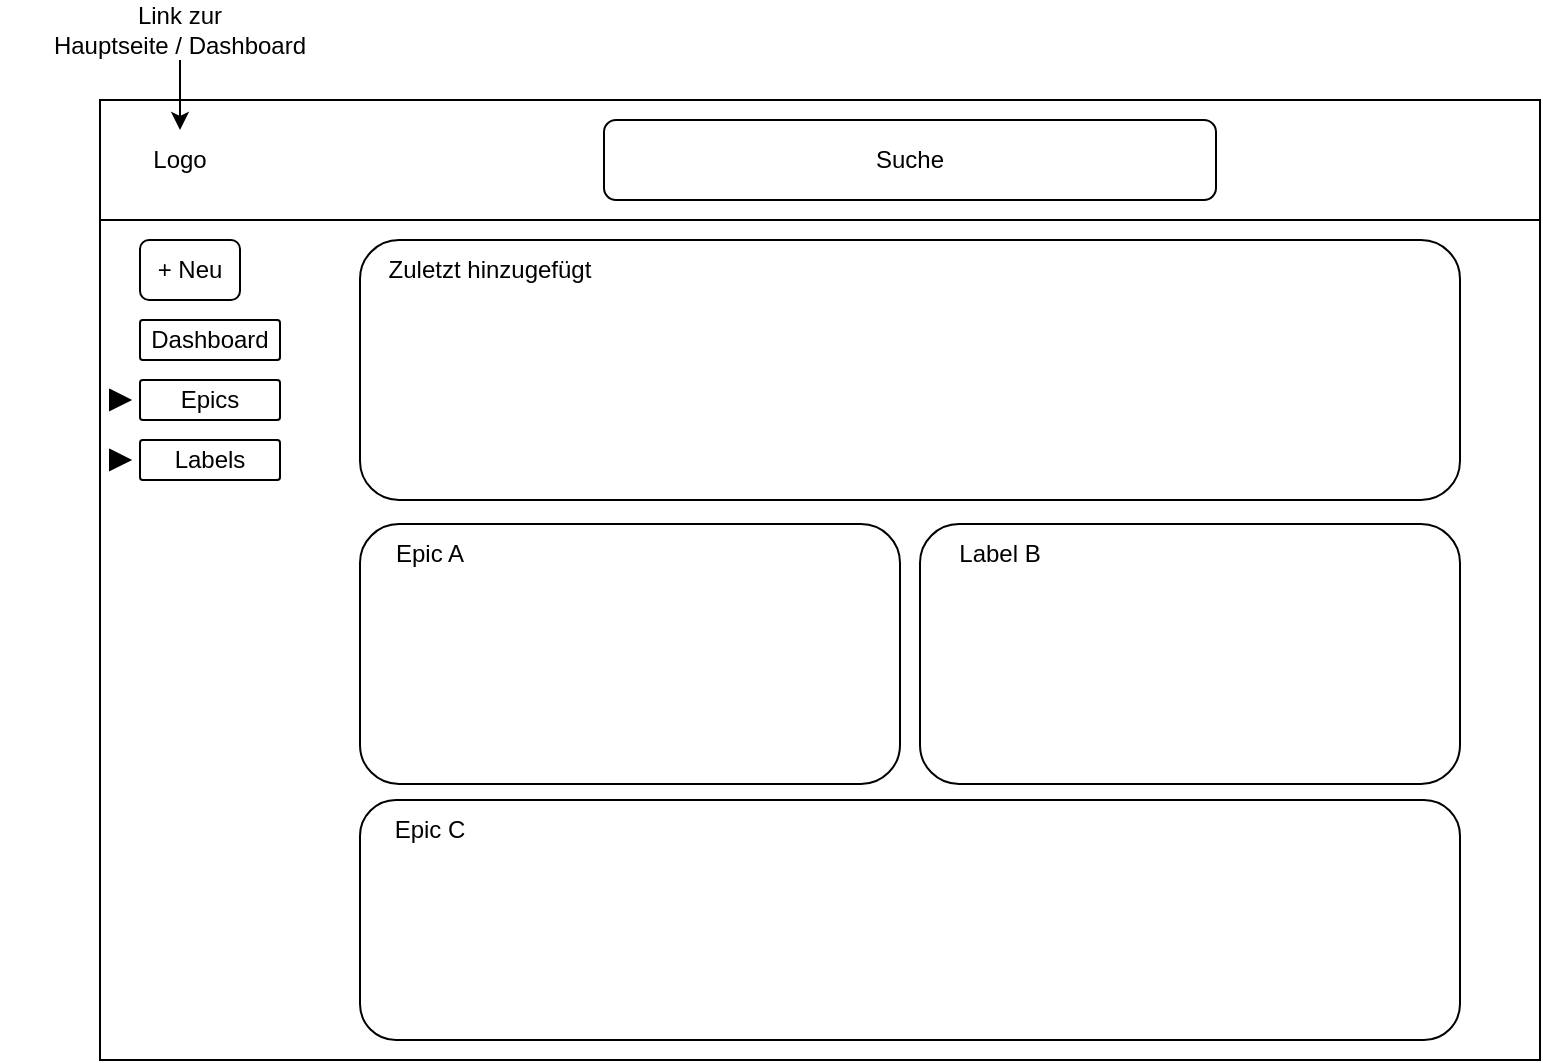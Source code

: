 <mxfile version="15.5.4" type="device" pages="3"><diagram id="S7XLVxcSjdb7qrKRWTJX" name="Dashboard"><mxGraphModel dx="1151" dy="642" grid="1" gridSize="10" guides="1" tooltips="1" connect="1" arrows="1" fold="1" page="1" pageScale="1" pageWidth="827" pageHeight="583" math="0" shadow="0"><root><mxCell id="0"/><mxCell id="1" parent="0"/><mxCell id="a5nH-skwkOE7-tMWVG1q-1" value="" style="rounded=0;whiteSpace=wrap;html=1;" parent="1" vertex="1"><mxGeometry x="60" y="60" width="720" height="480" as="geometry"/></mxCell><mxCell id="V803cFB6rYb_ngDouoqq-1" value="" style="rounded=0;whiteSpace=wrap;html=1;" parent="1" vertex="1"><mxGeometry x="60" y="60" width="720" height="60" as="geometry"/></mxCell><mxCell id="V803cFB6rYb_ngDouoqq-2" value="Logo" style="text;html=1;strokeColor=none;fillColor=none;align=center;verticalAlign=middle;whiteSpace=wrap;rounded=0;" parent="1" vertex="1"><mxGeometry x="70" y="75" width="60" height="30" as="geometry"/></mxCell><mxCell id="V803cFB6rYb_ngDouoqq-4" style="edgeStyle=orthogonalEdgeStyle;rounded=0;orthogonalLoop=1;jettySize=auto;html=1;entryX=0.5;entryY=0;entryDx=0;entryDy=0;" parent="1" source="V803cFB6rYb_ngDouoqq-3" target="V803cFB6rYb_ngDouoqq-2" edge="1"><mxGeometry relative="1" as="geometry"/></mxCell><mxCell id="V803cFB6rYb_ngDouoqq-3" value="Link zur &lt;br&gt;Hauptseite / Dashboard" style="text;html=1;strokeColor=none;fillColor=none;align=center;verticalAlign=middle;whiteSpace=wrap;rounded=0;" parent="1" vertex="1"><mxGeometry x="10" y="10" width="180" height="30" as="geometry"/></mxCell><mxCell id="V803cFB6rYb_ngDouoqq-5" value="Suche" style="rounded=1;whiteSpace=wrap;html=1;" parent="1" vertex="1"><mxGeometry x="312" y="70" width="306" height="40" as="geometry"/></mxCell><mxCell id="V803cFB6rYb_ngDouoqq-7" value="+ Neu" style="rounded=1;whiteSpace=wrap;html=1;" parent="1" vertex="1"><mxGeometry x="80" y="130" width="50" height="30" as="geometry"/></mxCell><mxCell id="GDMqCpEnYCguTInhiwQc-1" value="Dashboard" style="rounded=1;whiteSpace=wrap;html=1;arcSize=7;" parent="1" vertex="1"><mxGeometry x="80" y="170" width="70" height="20" as="geometry"/></mxCell><mxCell id="GDMqCpEnYCguTInhiwQc-2" value="Epics" style="rounded=1;whiteSpace=wrap;html=1;arcSize=7;" parent="1" vertex="1"><mxGeometry x="80" y="200" width="70" height="20" as="geometry"/></mxCell><mxCell id="GDMqCpEnYCguTInhiwQc-3" value="Labels" style="rounded=1;whiteSpace=wrap;html=1;arcSize=7;" parent="1" vertex="1"><mxGeometry x="80" y="230" width="70" height="20" as="geometry"/></mxCell><mxCell id="GDMqCpEnYCguTInhiwQc-6" value="" style="rounded=1;whiteSpace=wrap;html=1;" parent="1" vertex="1"><mxGeometry x="190" y="130" width="550" height="130" as="geometry"/></mxCell><mxCell id="GDMqCpEnYCguTInhiwQc-7" value="Zuletzt hinzugefügt" style="text;html=1;strokeColor=none;fillColor=none;align=center;verticalAlign=middle;whiteSpace=wrap;rounded=0;" parent="1" vertex="1"><mxGeometry x="190" y="130" width="130" height="30" as="geometry"/></mxCell><mxCell id="GDMqCpEnYCguTInhiwQc-8" value="" style="rounded=1;whiteSpace=wrap;html=1;" parent="1" vertex="1"><mxGeometry x="190" y="272" width="270" height="130" as="geometry"/></mxCell><mxCell id="GDMqCpEnYCguTInhiwQc-9" value="" style="rounded=1;whiteSpace=wrap;html=1;" parent="1" vertex="1"><mxGeometry x="470" y="272" width="270" height="130" as="geometry"/></mxCell><mxCell id="GDMqCpEnYCguTInhiwQc-10" value="Epic A" style="text;html=1;strokeColor=none;fillColor=none;align=center;verticalAlign=middle;whiteSpace=wrap;rounded=0;" parent="1" vertex="1"><mxGeometry x="190" y="272" width="70" height="30" as="geometry"/></mxCell><mxCell id="GDMqCpEnYCguTInhiwQc-11" value="Label B" style="text;html=1;strokeColor=none;fillColor=none;align=center;verticalAlign=middle;whiteSpace=wrap;rounded=0;" parent="1" vertex="1"><mxGeometry x="470" y="272" width="80" height="30" as="geometry"/></mxCell><mxCell id="GDMqCpEnYCguTInhiwQc-12" value="" style="rounded=1;whiteSpace=wrap;html=1;" parent="1" vertex="1"><mxGeometry x="190" y="410" width="550" height="120" as="geometry"/></mxCell><mxCell id="GDMqCpEnYCguTInhiwQc-13" value="Epic C" style="text;html=1;strokeColor=none;fillColor=none;align=center;verticalAlign=middle;whiteSpace=wrap;rounded=0;" parent="1" vertex="1"><mxGeometry x="190" y="410" width="70" height="30" as="geometry"/></mxCell><mxCell id="4aU6KWYD4nlBdD_fPB-d-1" value="" style="triangle;whiteSpace=wrap;html=1;fontSize=15;strokeWidth=1;fillColor=#000000;direction=east;" vertex="1" parent="1"><mxGeometry x="65" y="205" width="10" height="10" as="geometry"/></mxCell><mxCell id="4aU6KWYD4nlBdD_fPB-d-2" value="" style="triangle;whiteSpace=wrap;html=1;fontSize=15;strokeWidth=1;fillColor=#000000;direction=east;" vertex="1" parent="1"><mxGeometry x="65" y="235" width="10" height="10" as="geometry"/></mxCell></root></mxGraphModel></diagram><diagram name="Suche" id="-T3RW5RLBvKtd7QAN-dr"><mxGraphModel dx="1151" dy="642" grid="1" gridSize="10" guides="1" tooltips="1" connect="1" arrows="1" fold="1" page="1" pageScale="1" pageWidth="827" pageHeight="583" math="0" shadow="0"><root><mxCell id="OqYnyvf0hkco4wOe5Sss-0"/><mxCell id="OqYnyvf0hkco4wOe5Sss-1" parent="OqYnyvf0hkco4wOe5Sss-0"/><mxCell id="OqYnyvf0hkco4wOe5Sss-2" value="" style="rounded=0;whiteSpace=wrap;html=1;" vertex="1" parent="OqYnyvf0hkco4wOe5Sss-1"><mxGeometry x="60" y="60" width="720" height="480" as="geometry"/></mxCell><mxCell id="OqYnyvf0hkco4wOe5Sss-3" value="" style="rounded=0;whiteSpace=wrap;html=1;" vertex="1" parent="OqYnyvf0hkco4wOe5Sss-1"><mxGeometry x="60" y="60" width="720" height="60" as="geometry"/></mxCell><mxCell id="OqYnyvf0hkco4wOe5Sss-4" value="Logo" style="text;html=1;strokeColor=none;fillColor=none;align=center;verticalAlign=middle;whiteSpace=wrap;rounded=0;" vertex="1" parent="OqYnyvf0hkco4wOe5Sss-1"><mxGeometry x="70" y="75" width="60" height="30" as="geometry"/></mxCell><mxCell id="OqYnyvf0hkco4wOe5Sss-5" style="edgeStyle=orthogonalEdgeStyle;rounded=0;orthogonalLoop=1;jettySize=auto;html=1;entryX=0.5;entryY=0;entryDx=0;entryDy=0;" edge="1" parent="OqYnyvf0hkco4wOe5Sss-1" source="OqYnyvf0hkco4wOe5Sss-6" target="OqYnyvf0hkco4wOe5Sss-4"><mxGeometry relative="1" as="geometry"/></mxCell><mxCell id="OqYnyvf0hkco4wOe5Sss-6" value="Link zur &lt;br&gt;Hauptseite / Dashboard" style="text;html=1;strokeColor=none;fillColor=none;align=center;verticalAlign=middle;whiteSpace=wrap;rounded=0;" vertex="1" parent="OqYnyvf0hkco4wOe5Sss-1"><mxGeometry x="10" y="10" width="180" height="30" as="geometry"/></mxCell><mxCell id="OqYnyvf0hkco4wOe5Sss-7" value="Suche" style="rounded=1;whiteSpace=wrap;html=1;" vertex="1" parent="OqYnyvf0hkco4wOe5Sss-1"><mxGeometry x="312" y="70" width="306" height="40" as="geometry"/></mxCell><mxCell id="OqYnyvf0hkco4wOe5Sss-8" value="+ Neu" style="rounded=1;whiteSpace=wrap;html=1;" vertex="1" parent="OqYnyvf0hkco4wOe5Sss-1"><mxGeometry x="80" y="130" width="50" height="30" as="geometry"/></mxCell><mxCell id="OqYnyvf0hkco4wOe5Sss-9" value="Dashboard" style="rounded=1;whiteSpace=wrap;html=1;arcSize=7;" vertex="1" parent="OqYnyvf0hkco4wOe5Sss-1"><mxGeometry x="80" y="170" width="70" height="20" as="geometry"/></mxCell><mxCell id="OqYnyvf0hkco4wOe5Sss-10" value="Epics" style="rounded=1;whiteSpace=wrap;html=1;arcSize=7;" vertex="1" parent="OqYnyvf0hkco4wOe5Sss-1"><mxGeometry x="80" y="200" width="70" height="20" as="geometry"/></mxCell><mxCell id="OqYnyvf0hkco4wOe5Sss-11" value="Labels" style="rounded=1;whiteSpace=wrap;html=1;arcSize=7;" vertex="1" parent="OqYnyvf0hkco4wOe5Sss-1"><mxGeometry x="80" y="230" width="70" height="20" as="geometry"/></mxCell><mxCell id="OqYnyvf0hkco4wOe5Sss-13" value="" style="rounded=0;whiteSpace=wrap;html=1;" vertex="1" parent="OqYnyvf0hkco4wOe5Sss-1"><mxGeometry x="190" y="120" width="590" height="420" as="geometry"/></mxCell><mxCell id="OqYnyvf0hkco4wOe5Sss-14" value="Dateiname" style="text;html=1;strokeColor=none;fillColor=none;align=center;verticalAlign=middle;whiteSpace=wrap;rounded=0;" vertex="1" parent="OqYnyvf0hkco4wOe5Sss-1"><mxGeometry x="200" y="180" width="60" height="30" as="geometry"/></mxCell><mxCell id="OqYnyvf0hkco4wOe5Sss-15" value="Epics" style="text;html=1;strokeColor=none;fillColor=none;align=center;verticalAlign=middle;whiteSpace=wrap;rounded=0;" vertex="1" parent="OqYnyvf0hkco4wOe5Sss-1"><mxGeometry x="302" y="180" width="60" height="30" as="geometry"/></mxCell><mxCell id="OqYnyvf0hkco4wOe5Sss-16" value="Labels" style="text;html=1;strokeColor=none;fillColor=none;align=center;verticalAlign=middle;whiteSpace=wrap;rounded=0;" vertex="1" parent="OqYnyvf0hkco4wOe5Sss-1"><mxGeometry x="413.5" y="180" width="60" height="30" as="geometry"/></mxCell><mxCell id="OqYnyvf0hkco4wOe5Sss-17" value="Erstellt am" style="text;html=1;strokeColor=none;fillColor=none;align=center;verticalAlign=middle;whiteSpace=wrap;rounded=0;" vertex="1" parent="OqYnyvf0hkco4wOe5Sss-1"><mxGeometry x="540" y="180" width="60" height="30" as="geometry"/></mxCell><mxCell id="OqYnyvf0hkco4wOe5Sss-18" value="weitere Daten" style="text;html=1;strokeColor=none;fillColor=none;align=center;verticalAlign=middle;whiteSpace=wrap;rounded=0;" vertex="1" parent="OqYnyvf0hkco4wOe5Sss-1"><mxGeometry x="650" y="180" width="100" height="30" as="geometry"/></mxCell><mxCell id="OqYnyvf0hkco4wOe5Sss-19" value="" style="line;strokeWidth=2;html=1;" vertex="1" parent="OqYnyvf0hkco4wOe5Sss-1"><mxGeometry x="190" y="170" width="590" height="10" as="geometry"/></mxCell><mxCell id="OqYnyvf0hkco4wOe5Sss-20" value="&quot;Suchbegriff&quot;" style="text;html=1;strokeColor=none;fillColor=none;align=center;verticalAlign=middle;whiteSpace=wrap;rounded=0;dashed=1;strokeWidth=2;fontSize=15;" vertex="1" parent="OqYnyvf0hkco4wOe5Sss-1"><mxGeometry x="212" y="130" width="100" height="30" as="geometry"/></mxCell><mxCell id="OqYnyvf0hkco4wOe5Sss-21" value="" style="sketch=0;aspect=fixed;pointerEvents=1;shadow=0;dashed=0;html=1;strokeColor=none;labelPosition=center;verticalLabelPosition=bottom;verticalAlign=top;align=center;fillColor=#000000;shape=mxgraph.mscae.enterprise.filter" vertex="1" parent="OqYnyvf0hkco4wOe5Sss-1"><mxGeometry x="688" y="135" width="22.22" height="20" as="geometry"/></mxCell><mxCell id="OqYnyvf0hkco4wOe5Sss-22" value="Filter" style="text;html=1;strokeColor=none;fillColor=none;align=center;verticalAlign=middle;whiteSpace=wrap;rounded=0;dashed=1;" vertex="1" parent="OqYnyvf0hkco4wOe5Sss-1"><mxGeometry x="698" y="130" width="60" height="30" as="geometry"/></mxCell><mxCell id="OqYnyvf0hkco4wOe5Sss-23" value="" style="triangle;whiteSpace=wrap;html=1;fontSize=15;strokeWidth=1;fillColor=#000000;direction=south;" vertex="1" parent="OqYnyvf0hkco4wOe5Sss-1"><mxGeometry x="270" y="193" width="10" height="10" as="geometry"/></mxCell><mxCell id="OqYnyvf0hkco4wOe5Sss-24" value="" style="triangle;whiteSpace=wrap;html=1;fontSize=15;strokeWidth=1;fillColor=#000000;direction=south;" vertex="1" parent="OqYnyvf0hkco4wOe5Sss-1"><mxGeometry x="362" y="193" width="10" height="10" as="geometry"/></mxCell><mxCell id="OqYnyvf0hkco4wOe5Sss-25" value="" style="triangle;whiteSpace=wrap;html=1;fontSize=15;strokeWidth=1;fillColor=#000000;direction=south;" vertex="1" parent="OqYnyvf0hkco4wOe5Sss-1"><mxGeometry x="480" y="193" width="10" height="10" as="geometry"/></mxCell><mxCell id="OqYnyvf0hkco4wOe5Sss-26" value="" style="triangle;whiteSpace=wrap;html=1;fontSize=15;strokeWidth=1;fillColor=#000000;direction=south;" vertex="1" parent="OqYnyvf0hkco4wOe5Sss-1"><mxGeometry x="608" y="193" width="10" height="10" as="geometry"/></mxCell><mxCell id="OqYnyvf0hkco4wOe5Sss-27" value="" style="triangle;whiteSpace=wrap;html=1;fontSize=15;strokeWidth=1;fillColor=#000000;direction=south;" vertex="1" parent="OqYnyvf0hkco4wOe5Sss-1"><mxGeometry x="750" y="193" width="10" height="10" as="geometry"/></mxCell><mxCell id="OqYnyvf0hkco4wOe5Sss-28" style="edgeStyle=orthogonalEdgeStyle;rounded=0;orthogonalLoop=1;jettySize=auto;html=1;exitX=0.5;exitY=1;exitDx=0;exitDy=0;fontSize=15;entryX=0;entryY=0.5;entryDx=0;entryDy=0;" edge="1" parent="OqYnyvf0hkco4wOe5Sss-1" source="OqYnyvf0hkco4wOe5Sss-29" target="OqYnyvf0hkco4wOe5Sss-26"><mxGeometry relative="1" as="geometry"><mxPoint x="611" y="180" as="targetPoint"/><Array as="points"><mxPoint x="630" y="130"/><mxPoint x="613" y="130"/></Array></mxGeometry></mxCell><mxCell id="OqYnyvf0hkco4wOe5Sss-29" value="Alphanumerische&lt;br&gt;auf / absteigend" style="text;html=1;strokeColor=none;fillColor=none;align=center;verticalAlign=middle;whiteSpace=wrap;rounded=0;" vertex="1" parent="OqYnyvf0hkco4wOe5Sss-1"><mxGeometry x="540" y="10" width="180" height="30" as="geometry"/></mxCell><mxCell id="OqYnyvf0hkco4wOe5Sss-30" value="" style="line;strokeWidth=1;html=1;dashed=1;" vertex="1" parent="OqYnyvf0hkco4wOe5Sss-1"><mxGeometry x="190" y="205" width="590" height="10" as="geometry"/></mxCell><mxCell id="3k1iS4GLyfsqxuBS5_Ra-1" style="edgeStyle=orthogonalEdgeStyle;rounded=0;orthogonalLoop=1;jettySize=auto;html=1;fontSize=26;" edge="1" parent="OqYnyvf0hkco4wOe5Sss-1" source="3k1iS4GLyfsqxuBS5_Ra-0" target="OqYnyvf0hkco4wOe5Sss-22"><mxGeometry relative="1" as="geometry"/></mxCell><mxCell id="3k1iS4GLyfsqxuBS5_Ra-0" value="Spezifische Filter&lt;br&gt;(Datum, Epic, etc.)" style="text;html=1;strokeColor=none;fillColor=none;align=center;verticalAlign=middle;whiteSpace=wrap;rounded=0;" vertex="1" parent="OqYnyvf0hkco4wOe5Sss-1"><mxGeometry x="692" y="10" width="135" height="30" as="geometry"/></mxCell><mxCell id="IERjt0ghf9Nn8ZbR3lFf-0" value="" style="triangle;whiteSpace=wrap;html=1;fontSize=15;strokeWidth=1;fillColor=#000000;direction=east;" vertex="1" parent="OqYnyvf0hkco4wOe5Sss-1"><mxGeometry x="65" y="205" width="10" height="10" as="geometry"/></mxCell><mxCell id="IERjt0ghf9Nn8ZbR3lFf-1" value="" style="triangle;whiteSpace=wrap;html=1;fontSize=15;strokeWidth=1;fillColor=#000000;direction=east;" vertex="1" parent="OqYnyvf0hkco4wOe5Sss-1"><mxGeometry x="65" y="235" width="10" height="10" as="geometry"/></mxCell></root></mxGraphModel></diagram><diagram name="Epics and Labels" id="KzsqalXzyCX5QLZvTsHc"><mxGraphModel dx="1151" dy="642" grid="1" gridSize="10" guides="1" tooltips="1" connect="1" arrows="1" fold="1" page="1" pageScale="1" pageWidth="827" pageHeight="583" math="0" shadow="0"><root><mxCell id="E3YYa6SzYusyuayZ7vWQ-0"/><mxCell id="E3YYa6SzYusyuayZ7vWQ-1" parent="E3YYa6SzYusyuayZ7vWQ-0"/><mxCell id="E3YYa6SzYusyuayZ7vWQ-2" value="" style="rounded=0;whiteSpace=wrap;html=1;" parent="E3YYa6SzYusyuayZ7vWQ-1" vertex="1"><mxGeometry x="60" y="60" width="720" height="480" as="geometry"/></mxCell><mxCell id="E3YYa6SzYusyuayZ7vWQ-3" value="" style="rounded=0;whiteSpace=wrap;html=1;" parent="E3YYa6SzYusyuayZ7vWQ-1" vertex="1"><mxGeometry x="60" y="60" width="720" height="60" as="geometry"/></mxCell><mxCell id="E3YYa6SzYusyuayZ7vWQ-4" value="Logo" style="text;html=1;strokeColor=none;fillColor=none;align=center;verticalAlign=middle;whiteSpace=wrap;rounded=0;" parent="E3YYa6SzYusyuayZ7vWQ-1" vertex="1"><mxGeometry x="70" y="75" width="60" height="30" as="geometry"/></mxCell><mxCell id="E3YYa6SzYusyuayZ7vWQ-5" style="edgeStyle=orthogonalEdgeStyle;rounded=0;orthogonalLoop=1;jettySize=auto;html=1;entryX=0.5;entryY=0;entryDx=0;entryDy=0;" parent="E3YYa6SzYusyuayZ7vWQ-1" source="E3YYa6SzYusyuayZ7vWQ-6" target="E3YYa6SzYusyuayZ7vWQ-4" edge="1"><mxGeometry relative="1" as="geometry"/></mxCell><mxCell id="E3YYa6SzYusyuayZ7vWQ-6" value="Link zur &lt;br&gt;Hauptseite / Dashboard" style="text;html=1;strokeColor=none;fillColor=none;align=center;verticalAlign=middle;whiteSpace=wrap;rounded=0;" parent="E3YYa6SzYusyuayZ7vWQ-1" vertex="1"><mxGeometry x="10" y="10" width="180" height="30" as="geometry"/></mxCell><mxCell id="E3YYa6SzYusyuayZ7vWQ-7" value="Suche" style="rounded=1;whiteSpace=wrap;html=1;" parent="E3YYa6SzYusyuayZ7vWQ-1" vertex="1"><mxGeometry x="312" y="70" width="306" height="40" as="geometry"/></mxCell><mxCell id="E3YYa6SzYusyuayZ7vWQ-8" value="+ Neu" style="rounded=1;whiteSpace=wrap;html=1;" parent="E3YYa6SzYusyuayZ7vWQ-1" vertex="1"><mxGeometry x="80" y="130" width="50" height="30" as="geometry"/></mxCell><mxCell id="E3YYa6SzYusyuayZ7vWQ-9" value="Dashboard" style="rounded=1;whiteSpace=wrap;html=1;arcSize=7;" parent="E3YYa6SzYusyuayZ7vWQ-1" vertex="1"><mxGeometry x="80" y="170" width="70" height="20" as="geometry"/></mxCell><mxCell id="E3YYa6SzYusyuayZ7vWQ-10" value="Epics" style="rounded=1;whiteSpace=wrap;html=1;arcSize=7;" parent="E3YYa6SzYusyuayZ7vWQ-1" vertex="1"><mxGeometry x="80" y="200" width="70" height="20" as="geometry"/></mxCell><mxCell id="E3YYa6SzYusyuayZ7vWQ-11" value="Labels" style="rounded=1;whiteSpace=wrap;html=1;arcSize=7;" parent="E3YYa6SzYusyuayZ7vWQ-1" vertex="1"><mxGeometry x="80" y="230" width="70" height="20" as="geometry"/></mxCell><mxCell id="E3YYa6SzYusyuayZ7vWQ-22" value="" style="rounded=0;whiteSpace=wrap;html=1;" parent="E3YYa6SzYusyuayZ7vWQ-1" vertex="1"><mxGeometry x="190" y="120" width="590" height="420" as="geometry"/></mxCell><mxCell id="E3YYa6SzYusyuayZ7vWQ-36" value="Dateiname" style="text;html=1;strokeColor=none;fillColor=none;align=center;verticalAlign=middle;whiteSpace=wrap;rounded=0;" parent="E3YYa6SzYusyuayZ7vWQ-1" vertex="1"><mxGeometry x="200" y="180" width="60" height="30" as="geometry"/></mxCell><mxCell id="E3YYa6SzYusyuayZ7vWQ-37" value="Epics" style="text;html=1;strokeColor=none;fillColor=none;align=center;verticalAlign=middle;whiteSpace=wrap;rounded=0;" parent="E3YYa6SzYusyuayZ7vWQ-1" vertex="1"><mxGeometry x="302" y="180" width="60" height="30" as="geometry"/></mxCell><mxCell id="E3YYa6SzYusyuayZ7vWQ-38" value="Labels" style="text;html=1;strokeColor=none;fillColor=none;align=center;verticalAlign=middle;whiteSpace=wrap;rounded=0;" parent="E3YYa6SzYusyuayZ7vWQ-1" vertex="1"><mxGeometry x="413.5" y="180" width="60" height="30" as="geometry"/></mxCell><mxCell id="E3YYa6SzYusyuayZ7vWQ-39" value="Erstellt am" style="text;html=1;strokeColor=none;fillColor=none;align=center;verticalAlign=middle;whiteSpace=wrap;rounded=0;" parent="E3YYa6SzYusyuayZ7vWQ-1" vertex="1"><mxGeometry x="540" y="180" width="60" height="30" as="geometry"/></mxCell><mxCell id="E3YYa6SzYusyuayZ7vWQ-40" value="weitere Daten" style="text;html=1;strokeColor=none;fillColor=none;align=center;verticalAlign=middle;whiteSpace=wrap;rounded=0;" parent="E3YYa6SzYusyuayZ7vWQ-1" vertex="1"><mxGeometry x="650" y="180" width="100" height="30" as="geometry"/></mxCell><mxCell id="E3YYa6SzYusyuayZ7vWQ-48" value="" style="line;strokeWidth=2;html=1;" parent="E3YYa6SzYusyuayZ7vWQ-1" vertex="1"><mxGeometry x="190" y="170" width="590" height="10" as="geometry"/></mxCell><mxCell id="E3YYa6SzYusyuayZ7vWQ-49" value="&quot;All Epics / Labels&quot;" style="text;html=1;strokeColor=none;fillColor=none;align=center;verticalAlign=middle;whiteSpace=wrap;rounded=0;dashed=1;strokeWidth=2;fontSize=15;" parent="E3YYa6SzYusyuayZ7vWQ-1" vertex="1"><mxGeometry x="205" y="130" width="178" height="30" as="geometry"/></mxCell><mxCell id="E3YYa6SzYusyuayZ7vWQ-50" value="" style="sketch=0;aspect=fixed;pointerEvents=1;shadow=0;dashed=0;html=1;strokeColor=none;labelPosition=center;verticalLabelPosition=bottom;verticalAlign=top;align=center;fillColor=#000000;shape=mxgraph.mscae.enterprise.filter" parent="E3YYa6SzYusyuayZ7vWQ-1" vertex="1"><mxGeometry x="646" y="135" width="22.22" height="20" as="geometry"/></mxCell><mxCell id="E3YYa6SzYusyuayZ7vWQ-51" value="Filter" style="text;html=1;strokeColor=none;fillColor=none;align=center;verticalAlign=middle;whiteSpace=wrap;rounded=0;dashed=1;" parent="E3YYa6SzYusyuayZ7vWQ-1" vertex="1"><mxGeometry x="656" y="130" width="60" height="30" as="geometry"/></mxCell><mxCell id="E3YYa6SzYusyuayZ7vWQ-53" value="" style="triangle;whiteSpace=wrap;html=1;fontSize=15;strokeWidth=1;fillColor=#000000;direction=south;" parent="E3YYa6SzYusyuayZ7vWQ-1" vertex="1"><mxGeometry x="270" y="193" width="10" height="10" as="geometry"/></mxCell><mxCell id="E3YYa6SzYusyuayZ7vWQ-54" value="" style="triangle;whiteSpace=wrap;html=1;fontSize=15;strokeWidth=1;fillColor=#000000;direction=south;" parent="E3YYa6SzYusyuayZ7vWQ-1" vertex="1"><mxGeometry x="362" y="193" width="10" height="10" as="geometry"/></mxCell><mxCell id="E3YYa6SzYusyuayZ7vWQ-55" value="" style="triangle;whiteSpace=wrap;html=1;fontSize=15;strokeWidth=1;fillColor=#000000;direction=south;" parent="E3YYa6SzYusyuayZ7vWQ-1" vertex="1"><mxGeometry x="480" y="193" width="10" height="10" as="geometry"/></mxCell><mxCell id="E3YYa6SzYusyuayZ7vWQ-56" value="" style="triangle;whiteSpace=wrap;html=1;fontSize=15;strokeWidth=1;fillColor=#000000;direction=south;" parent="E3YYa6SzYusyuayZ7vWQ-1" vertex="1"><mxGeometry x="608" y="193" width="10" height="10" as="geometry"/></mxCell><mxCell id="E3YYa6SzYusyuayZ7vWQ-57" value="" style="triangle;whiteSpace=wrap;html=1;fontSize=15;strokeWidth=1;fillColor=#000000;direction=south;" parent="E3YYa6SzYusyuayZ7vWQ-1" vertex="1"><mxGeometry x="750" y="193" width="10" height="10" as="geometry"/></mxCell><mxCell id="E3YYa6SzYusyuayZ7vWQ-59" style="edgeStyle=orthogonalEdgeStyle;rounded=0;orthogonalLoop=1;jettySize=auto;html=1;exitX=0.5;exitY=1;exitDx=0;exitDy=0;fontSize=15;entryX=0;entryY=0.5;entryDx=0;entryDy=0;" parent="E3YYa6SzYusyuayZ7vWQ-1" source="E3YYa6SzYusyuayZ7vWQ-58" target="E3YYa6SzYusyuayZ7vWQ-56" edge="1"><mxGeometry relative="1" as="geometry"><mxPoint x="611" y="180" as="targetPoint"/><Array as="points"><mxPoint x="630" y="130"/><mxPoint x="613" y="130"/></Array></mxGeometry></mxCell><mxCell id="E3YYa6SzYusyuayZ7vWQ-58" value="Alphanumerische&lt;br&gt;auf / absteigend" style="text;html=1;strokeColor=none;fillColor=none;align=center;verticalAlign=middle;whiteSpace=wrap;rounded=0;" parent="E3YYa6SzYusyuayZ7vWQ-1" vertex="1"><mxGeometry x="540" y="10" width="180" height="30" as="geometry"/></mxCell><mxCell id="E3YYa6SzYusyuayZ7vWQ-61" value="" style="line;strokeWidth=1;html=1;dashed=1;" parent="E3YYa6SzYusyuayZ7vWQ-1" vertex="1"><mxGeometry x="190" y="205" width="590" height="10" as="geometry"/></mxCell><mxCell id="dmUPBOW32bM6ANY6lRuV-0" value="" style="triangle;whiteSpace=wrap;html=1;fontSize=15;strokeWidth=1;fillColor=#000000;direction=east;" vertex="1" parent="E3YYa6SzYusyuayZ7vWQ-1"><mxGeometry x="65" y="205" width="10" height="10" as="geometry"/></mxCell><mxCell id="dmUPBOW32bM6ANY6lRuV-1" value="" style="triangle;whiteSpace=wrap;html=1;fontSize=15;strokeWidth=1;fillColor=#000000;direction=east;" vertex="1" parent="E3YYa6SzYusyuayZ7vWQ-1"><mxGeometry x="65" y="235" width="10" height="10" as="geometry"/></mxCell><mxCell id="dmUPBOW32bM6ANY6lRuV-2" value="" style="rounded=0;whiteSpace=wrap;html=1;" vertex="1" parent="E3YYa6SzYusyuayZ7vWQ-1"><mxGeometry x="906" y="60" width="720" height="480" as="geometry"/></mxCell><mxCell id="dmUPBOW32bM6ANY6lRuV-3" value="" style="rounded=0;whiteSpace=wrap;html=1;" vertex="1" parent="E3YYa6SzYusyuayZ7vWQ-1"><mxGeometry x="906" y="60" width="720" height="60" as="geometry"/></mxCell><mxCell id="dmUPBOW32bM6ANY6lRuV-4" value="Logo" style="text;html=1;strokeColor=none;fillColor=none;align=center;verticalAlign=middle;whiteSpace=wrap;rounded=0;" vertex="1" parent="E3YYa6SzYusyuayZ7vWQ-1"><mxGeometry x="916" y="75" width="60" height="30" as="geometry"/></mxCell><mxCell id="dmUPBOW32bM6ANY6lRuV-5" style="edgeStyle=orthogonalEdgeStyle;rounded=0;orthogonalLoop=1;jettySize=auto;html=1;entryX=0.5;entryY=0;entryDx=0;entryDy=0;" edge="1" parent="E3YYa6SzYusyuayZ7vWQ-1" source="dmUPBOW32bM6ANY6lRuV-6" target="dmUPBOW32bM6ANY6lRuV-4"><mxGeometry relative="1" as="geometry"/></mxCell><mxCell id="dmUPBOW32bM6ANY6lRuV-6" value="Link zur &lt;br&gt;Hauptseite / Dashboard" style="text;html=1;strokeColor=none;fillColor=none;align=center;verticalAlign=middle;whiteSpace=wrap;rounded=0;" vertex="1" parent="E3YYa6SzYusyuayZ7vWQ-1"><mxGeometry x="856" y="10" width="180" height="30" as="geometry"/></mxCell><mxCell id="dmUPBOW32bM6ANY6lRuV-7" value="Suche" style="rounded=1;whiteSpace=wrap;html=1;" vertex="1" parent="E3YYa6SzYusyuayZ7vWQ-1"><mxGeometry x="1158" y="70" width="306" height="40" as="geometry"/></mxCell><mxCell id="dmUPBOW32bM6ANY6lRuV-8" value="+ Neu" style="rounded=1;whiteSpace=wrap;html=1;" vertex="1" parent="E3YYa6SzYusyuayZ7vWQ-1"><mxGeometry x="926" y="130" width="50" height="30" as="geometry"/></mxCell><mxCell id="dmUPBOW32bM6ANY6lRuV-9" value="Dashboard" style="rounded=1;whiteSpace=wrap;html=1;arcSize=7;" vertex="1" parent="E3YYa6SzYusyuayZ7vWQ-1"><mxGeometry x="926" y="170" width="70" height="20" as="geometry"/></mxCell><mxCell id="dmUPBOW32bM6ANY6lRuV-10" value="Epics" style="rounded=1;whiteSpace=wrap;html=1;arcSize=7;" vertex="1" parent="E3YYa6SzYusyuayZ7vWQ-1"><mxGeometry x="926" y="200" width="70" height="20" as="geometry"/></mxCell><mxCell id="dmUPBOW32bM6ANY6lRuV-11" value="Labels" style="rounded=1;whiteSpace=wrap;html=1;arcSize=7;" vertex="1" parent="E3YYa6SzYusyuayZ7vWQ-1"><mxGeometry x="926" y="295" width="70" height="20" as="geometry"/></mxCell><mxCell id="dmUPBOW32bM6ANY6lRuV-12" value="" style="rounded=0;whiteSpace=wrap;html=1;" vertex="1" parent="E3YYa6SzYusyuayZ7vWQ-1"><mxGeometry x="1036" y="120" width="590" height="420" as="geometry"/></mxCell><mxCell id="dmUPBOW32bM6ANY6lRuV-13" value="Dateiname" style="text;html=1;strokeColor=none;fillColor=none;align=center;verticalAlign=middle;whiteSpace=wrap;rounded=0;" vertex="1" parent="E3YYa6SzYusyuayZ7vWQ-1"><mxGeometry x="1046" y="180" width="60" height="30" as="geometry"/></mxCell><mxCell id="dmUPBOW32bM6ANY6lRuV-14" value="Epics" style="text;html=1;strokeColor=none;fillColor=none;align=center;verticalAlign=middle;whiteSpace=wrap;rounded=0;" vertex="1" parent="E3YYa6SzYusyuayZ7vWQ-1"><mxGeometry x="1148" y="180" width="60" height="30" as="geometry"/></mxCell><mxCell id="dmUPBOW32bM6ANY6lRuV-15" value="Labels" style="text;html=1;strokeColor=none;fillColor=none;align=center;verticalAlign=middle;whiteSpace=wrap;rounded=0;" vertex="1" parent="E3YYa6SzYusyuayZ7vWQ-1"><mxGeometry x="1259.5" y="180" width="60" height="30" as="geometry"/></mxCell><mxCell id="dmUPBOW32bM6ANY6lRuV-16" value="Erstellt am" style="text;html=1;strokeColor=none;fillColor=none;align=center;verticalAlign=middle;whiteSpace=wrap;rounded=0;" vertex="1" parent="E3YYa6SzYusyuayZ7vWQ-1"><mxGeometry x="1386" y="180" width="60" height="30" as="geometry"/></mxCell><mxCell id="dmUPBOW32bM6ANY6lRuV-17" value="weitere Daten" style="text;html=1;strokeColor=none;fillColor=none;align=center;verticalAlign=middle;whiteSpace=wrap;rounded=0;" vertex="1" parent="E3YYa6SzYusyuayZ7vWQ-1"><mxGeometry x="1496" y="180" width="100" height="30" as="geometry"/></mxCell><mxCell id="dmUPBOW32bM6ANY6lRuV-18" value="" style="line;strokeWidth=2;html=1;" vertex="1" parent="E3YYa6SzYusyuayZ7vWQ-1"><mxGeometry x="1036" y="170" width="590" height="10" as="geometry"/></mxCell><mxCell id="dmUPBOW32bM6ANY6lRuV-19" value="&quot;Selected Epic / Label&quot;" style="text;html=1;strokeColor=none;fillColor=none;align=center;verticalAlign=middle;whiteSpace=wrap;rounded=0;dashed=1;strokeWidth=2;fontSize=15;" vertex="1" parent="E3YYa6SzYusyuayZ7vWQ-1"><mxGeometry x="1051" y="130" width="178" height="30" as="geometry"/></mxCell><mxCell id="dmUPBOW32bM6ANY6lRuV-20" value="" style="sketch=0;aspect=fixed;pointerEvents=1;shadow=0;dashed=0;html=1;strokeColor=none;labelPosition=center;verticalLabelPosition=bottom;verticalAlign=top;align=center;fillColor=#000000;shape=mxgraph.mscae.enterprise.filter" vertex="1" parent="E3YYa6SzYusyuayZ7vWQ-1"><mxGeometry x="1491" y="135" width="22.22" height="20" as="geometry"/></mxCell><mxCell id="dmUPBOW32bM6ANY6lRuV-21" value="Filter" style="text;html=1;strokeColor=none;fillColor=none;align=center;verticalAlign=middle;whiteSpace=wrap;rounded=0;dashed=1;" vertex="1" parent="E3YYa6SzYusyuayZ7vWQ-1"><mxGeometry x="1501" y="130" width="60" height="30" as="geometry"/></mxCell><mxCell id="dmUPBOW32bM6ANY6lRuV-22" value="" style="triangle;whiteSpace=wrap;html=1;fontSize=15;strokeWidth=1;fillColor=#000000;direction=south;" vertex="1" parent="E3YYa6SzYusyuayZ7vWQ-1"><mxGeometry x="1116" y="193" width="10" height="10" as="geometry"/></mxCell><mxCell id="dmUPBOW32bM6ANY6lRuV-23" value="" style="triangle;whiteSpace=wrap;html=1;fontSize=15;strokeWidth=1;fillColor=#000000;direction=south;" vertex="1" parent="E3YYa6SzYusyuayZ7vWQ-1"><mxGeometry x="1208" y="193" width="10" height="10" as="geometry"/></mxCell><mxCell id="dmUPBOW32bM6ANY6lRuV-24" value="" style="triangle;whiteSpace=wrap;html=1;fontSize=15;strokeWidth=1;fillColor=#000000;direction=south;" vertex="1" parent="E3YYa6SzYusyuayZ7vWQ-1"><mxGeometry x="1326" y="193" width="10" height="10" as="geometry"/></mxCell><mxCell id="dmUPBOW32bM6ANY6lRuV-25" value="" style="triangle;whiteSpace=wrap;html=1;fontSize=15;strokeWidth=1;fillColor=#000000;direction=south;" vertex="1" parent="E3YYa6SzYusyuayZ7vWQ-1"><mxGeometry x="1454" y="193" width="10" height="10" as="geometry"/></mxCell><mxCell id="dmUPBOW32bM6ANY6lRuV-26" value="" style="triangle;whiteSpace=wrap;html=1;fontSize=15;strokeWidth=1;fillColor=#000000;direction=south;" vertex="1" parent="E3YYa6SzYusyuayZ7vWQ-1"><mxGeometry x="1596" y="193" width="10" height="10" as="geometry"/></mxCell><mxCell id="dmUPBOW32bM6ANY6lRuV-27" style="edgeStyle=orthogonalEdgeStyle;rounded=0;orthogonalLoop=1;jettySize=auto;html=1;exitX=0.5;exitY=1;exitDx=0;exitDy=0;fontSize=15;entryX=0;entryY=0.5;entryDx=0;entryDy=0;" edge="1" parent="E3YYa6SzYusyuayZ7vWQ-1" source="dmUPBOW32bM6ANY6lRuV-28" target="dmUPBOW32bM6ANY6lRuV-25"><mxGeometry relative="1" as="geometry"><mxPoint x="1457" y="180" as="targetPoint"/><Array as="points"><mxPoint x="1476" y="130"/><mxPoint x="1459" y="130"/></Array></mxGeometry></mxCell><mxCell id="dmUPBOW32bM6ANY6lRuV-28" value="Alphanumerische&lt;br&gt;auf / absteigend" style="text;html=1;strokeColor=none;fillColor=none;align=center;verticalAlign=middle;whiteSpace=wrap;rounded=0;" vertex="1" parent="E3YYa6SzYusyuayZ7vWQ-1"><mxGeometry x="1386" y="10" width="180" height="30" as="geometry"/></mxCell><mxCell id="dmUPBOW32bM6ANY6lRuV-29" value="" style="line;strokeWidth=1;html=1;dashed=1;" vertex="1" parent="E3YYa6SzYusyuayZ7vWQ-1"><mxGeometry x="1036" y="205" width="590" height="10" as="geometry"/></mxCell><mxCell id="dmUPBOW32bM6ANY6lRuV-30" value="" style="triangle;whiteSpace=wrap;html=1;fontSize=15;strokeWidth=1;fillColor=#000000;direction=south;" vertex="1" parent="E3YYa6SzYusyuayZ7vWQ-1"><mxGeometry x="911" y="205" width="10" height="10" as="geometry"/></mxCell><mxCell id="dmUPBOW32bM6ANY6lRuV-31" value="" style="triangle;whiteSpace=wrap;html=1;fontSize=15;strokeWidth=1;fillColor=#000000;direction=south;" vertex="1" parent="E3YYa6SzYusyuayZ7vWQ-1"><mxGeometry x="911" y="300" width="10" height="10" as="geometry"/></mxCell><mxCell id="dmUPBOW32bM6ANY6lRuV-32" value="1. Epic" style="rounded=1;whiteSpace=wrap;html=1;arcSize=7;" vertex="1" parent="E3YYa6SzYusyuayZ7vWQ-1"><mxGeometry x="940" y="230" width="70" height="20" as="geometry"/></mxCell><mxCell id="dmUPBOW32bM6ANY6lRuV-33" value="2. Epic" style="rounded=1;whiteSpace=wrap;html=1;arcSize=7;" vertex="1" parent="E3YYa6SzYusyuayZ7vWQ-1"><mxGeometry x="940" y="260" width="70" height="20" as="geometry"/></mxCell><mxCell id="dmUPBOW32bM6ANY6lRuV-34" value="1. Label" style="rounded=1;whiteSpace=wrap;html=1;arcSize=7;" vertex="1" parent="E3YYa6SzYusyuayZ7vWQ-1"><mxGeometry x="940" y="330" width="70" height="20" as="geometry"/></mxCell><mxCell id="dmUPBOW32bM6ANY6lRuV-35" value="2. Label" style="rounded=1;whiteSpace=wrap;html=1;arcSize=7;" vertex="1" parent="E3YYa6SzYusyuayZ7vWQ-1"><mxGeometry x="940" y="360" width="70" height="20" as="geometry"/></mxCell><mxCell id="GsB2wMB20hkMuYgVSS4h-0" value="&lt;font style=&quot;font-size: 26px&quot;&gt;+&lt;/font&gt;" style="ellipse;whiteSpace=wrap;html=1;aspect=fixed;" vertex="1" parent="E3YYa6SzYusyuayZ7vWQ-1"><mxGeometry x="1580" y="130" width="35" height="35" as="geometry"/></mxCell><mxCell id="GsB2wMB20hkMuYgVSS4h-1" value="&lt;font style=&quot;font-size: 26px&quot;&gt;+&lt;/font&gt;" style="ellipse;whiteSpace=wrap;html=1;aspect=fixed;" vertex="1" parent="E3YYa6SzYusyuayZ7vWQ-1"><mxGeometry x="729" y="127.5" width="35" height="35" as="geometry"/></mxCell><mxCell id="yzGtQ44vNePONrxRkNTJ-0" style="edgeStyle=orthogonalEdgeStyle;rounded=0;orthogonalLoop=1;jettySize=auto;html=1;exitX=0.5;exitY=1;exitDx=0;exitDy=0;fontSize=26;" edge="1" parent="E3YYa6SzYusyuayZ7vWQ-1" source="GsB2wMB20hkMuYgVSS4h-2" target="GsB2wMB20hkMuYgVSS4h-1"><mxGeometry relative="1" as="geometry"/></mxCell><mxCell id="GsB2wMB20hkMuYgVSS4h-2" value="Neues &lt;br&gt;Epic / Label" style="text;html=1;strokeColor=none;fillColor=none;align=center;verticalAlign=middle;whiteSpace=wrap;rounded=0;" vertex="1" parent="E3YYa6SzYusyuayZ7vWQ-1"><mxGeometry x="656.5" y="10" width="180" height="30" as="geometry"/></mxCell><mxCell id="yzGtQ44vNePONrxRkNTJ-2" style="edgeStyle=orthogonalEdgeStyle;rounded=0;orthogonalLoop=1;jettySize=auto;html=1;entryX=0.5;entryY=0;entryDx=0;entryDy=0;fontSize=26;" edge="1" parent="E3YYa6SzYusyuayZ7vWQ-1" source="yzGtQ44vNePONrxRkNTJ-1" target="GsB2wMB20hkMuYgVSS4h-0"><mxGeometry relative="1" as="geometry"/></mxCell><mxCell id="yzGtQ44vNePONrxRkNTJ-1" value="Neues &lt;br&gt;Epic / Label" style="text;html=1;strokeColor=none;fillColor=none;align=center;verticalAlign=middle;whiteSpace=wrap;rounded=0;" vertex="1" parent="E3YYa6SzYusyuayZ7vWQ-1"><mxGeometry x="1556.25" y="10" width="82.5" height="30" as="geometry"/></mxCell></root></mxGraphModel></diagram></mxfile>